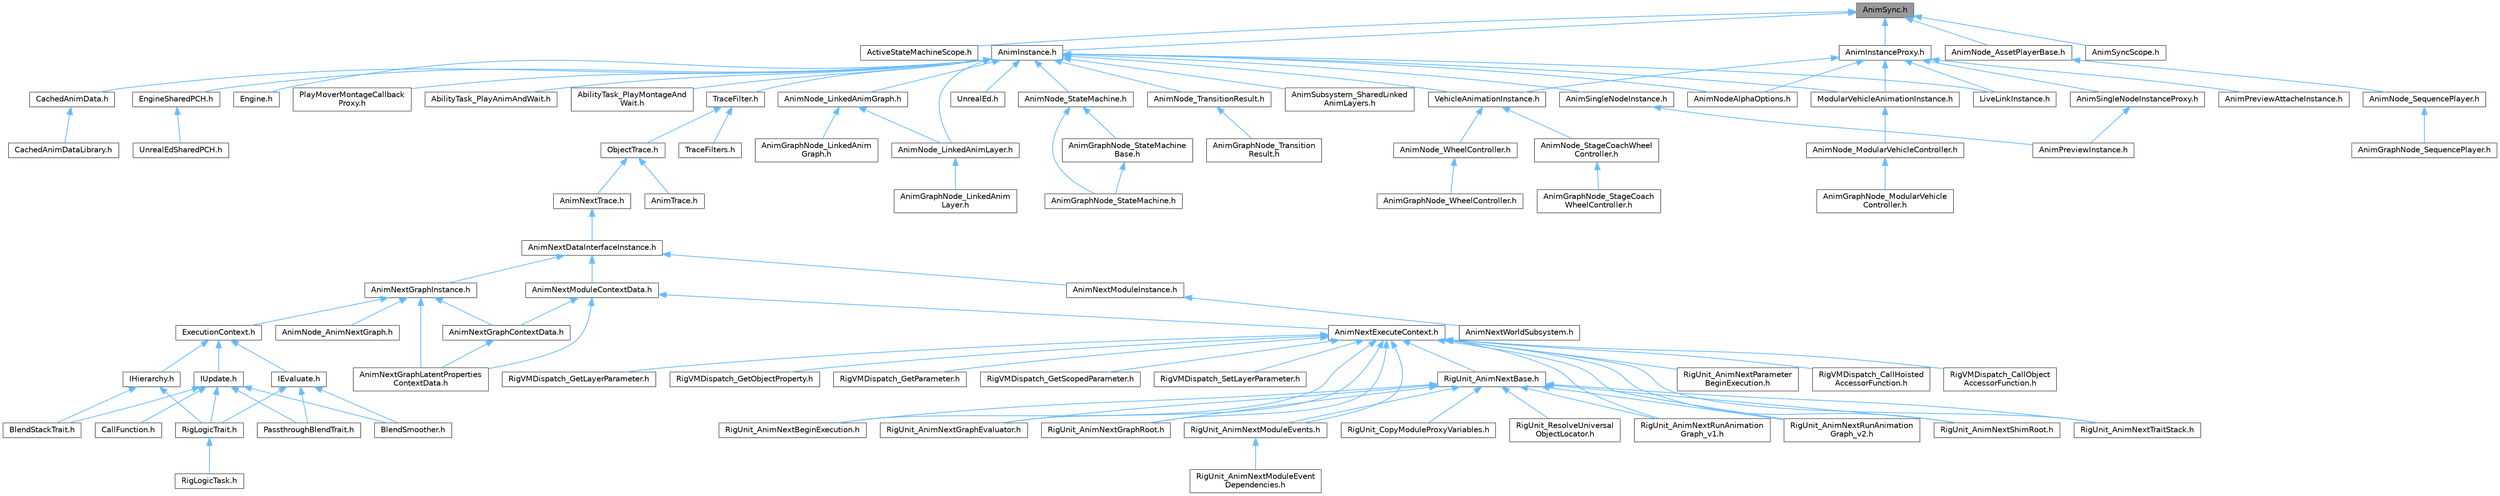 digraph "AnimSync.h"
{
 // INTERACTIVE_SVG=YES
 // LATEX_PDF_SIZE
  bgcolor="transparent";
  edge [fontname=Helvetica,fontsize=10,labelfontname=Helvetica,labelfontsize=10];
  node [fontname=Helvetica,fontsize=10,shape=box,height=0.2,width=0.4];
  Node1 [id="Node000001",label="AnimSync.h",height=0.2,width=0.4,color="gray40", fillcolor="grey60", style="filled", fontcolor="black",tooltip=" "];
  Node1 -> Node2 [id="edge1_Node000001_Node000002",dir="back",color="steelblue1",style="solid",tooltip=" "];
  Node2 [id="Node000002",label="ActiveStateMachineScope.h",height=0.2,width=0.4,color="grey40", fillcolor="white", style="filled",URL="$db/d6d/ActiveStateMachineScope_8h.html",tooltip=" "];
  Node1 -> Node3 [id="edge2_Node000001_Node000003",dir="back",color="steelblue1",style="solid",tooltip=" "];
  Node3 [id="Node000003",label="AnimInstance.h",height=0.2,width=0.4,color="grey40", fillcolor="white", style="filled",URL="$df/da0/AnimInstance_8h.html",tooltip=" "];
  Node3 -> Node4 [id="edge3_Node000003_Node000004",dir="back",color="steelblue1",style="solid",tooltip=" "];
  Node4 [id="Node000004",label="AbilityTask_PlayAnimAndWait.h",height=0.2,width=0.4,color="grey40", fillcolor="white", style="filled",URL="$d4/d50/AbilityTask__PlayAnimAndWait_8h.html",tooltip=" "];
  Node3 -> Node5 [id="edge4_Node000003_Node000005",dir="back",color="steelblue1",style="solid",tooltip=" "];
  Node5 [id="Node000005",label="AbilityTask_PlayMontageAnd\lWait.h",height=0.2,width=0.4,color="grey40", fillcolor="white", style="filled",URL="$de/d05/AbilityTask__PlayMontageAndWait_8h.html",tooltip=" "];
  Node3 -> Node6 [id="edge5_Node000003_Node000006",dir="back",color="steelblue1",style="solid",tooltip=" "];
  Node6 [id="Node000006",label="AnimNodeAlphaOptions.h",height=0.2,width=0.4,color="grey40", fillcolor="white", style="filled",URL="$df/d96/AnimNodeAlphaOptions_8h.html",tooltip=" "];
  Node3 -> Node7 [id="edge6_Node000003_Node000007",dir="back",color="steelblue1",style="solid",tooltip=" "];
  Node7 [id="Node000007",label="AnimNode_LinkedAnimGraph.h",height=0.2,width=0.4,color="grey40", fillcolor="white", style="filled",URL="$d8/d5e/AnimNode__LinkedAnimGraph_8h.html",tooltip=" "];
  Node7 -> Node8 [id="edge7_Node000007_Node000008",dir="back",color="steelblue1",style="solid",tooltip=" "];
  Node8 [id="Node000008",label="AnimGraphNode_LinkedAnim\lGraph.h",height=0.2,width=0.4,color="grey40", fillcolor="white", style="filled",URL="$da/dd5/AnimGraphNode__LinkedAnimGraph_8h.html",tooltip=" "];
  Node7 -> Node9 [id="edge8_Node000007_Node000009",dir="back",color="steelblue1",style="solid",tooltip=" "];
  Node9 [id="Node000009",label="AnimNode_LinkedAnimLayer.h",height=0.2,width=0.4,color="grey40", fillcolor="white", style="filled",URL="$da/d11/AnimNode__LinkedAnimLayer_8h.html",tooltip=" "];
  Node9 -> Node10 [id="edge9_Node000009_Node000010",dir="back",color="steelblue1",style="solid",tooltip=" "];
  Node10 [id="Node000010",label="AnimGraphNode_LinkedAnim\lLayer.h",height=0.2,width=0.4,color="grey40", fillcolor="white", style="filled",URL="$dc/d51/AnimGraphNode__LinkedAnimLayer_8h.html",tooltip=" "];
  Node3 -> Node9 [id="edge10_Node000003_Node000009",dir="back",color="steelblue1",style="solid",tooltip=" "];
  Node3 -> Node11 [id="edge11_Node000003_Node000011",dir="back",color="steelblue1",style="solid",tooltip=" "];
  Node11 [id="Node000011",label="AnimNode_StateMachine.h",height=0.2,width=0.4,color="grey40", fillcolor="white", style="filled",URL="$df/d8f/AnimNode__StateMachine_8h.html",tooltip=" "];
  Node11 -> Node12 [id="edge12_Node000011_Node000012",dir="back",color="steelblue1",style="solid",tooltip=" "];
  Node12 [id="Node000012",label="AnimGraphNode_StateMachine.h",height=0.2,width=0.4,color="grey40", fillcolor="white", style="filled",URL="$d9/d4d/AnimGraphNode__StateMachine_8h.html",tooltip=" "];
  Node11 -> Node13 [id="edge13_Node000011_Node000013",dir="back",color="steelblue1",style="solid",tooltip=" "];
  Node13 [id="Node000013",label="AnimGraphNode_StateMachine\lBase.h",height=0.2,width=0.4,color="grey40", fillcolor="white", style="filled",URL="$dc/d11/AnimGraphNode__StateMachineBase_8h.html",tooltip=" "];
  Node13 -> Node12 [id="edge14_Node000013_Node000012",dir="back",color="steelblue1",style="solid",tooltip=" "];
  Node3 -> Node14 [id="edge15_Node000003_Node000014",dir="back",color="steelblue1",style="solid",tooltip=" "];
  Node14 [id="Node000014",label="AnimNode_TransitionResult.h",height=0.2,width=0.4,color="grey40", fillcolor="white", style="filled",URL="$d7/d1b/AnimNode__TransitionResult_8h.html",tooltip=" "];
  Node14 -> Node15 [id="edge16_Node000014_Node000015",dir="back",color="steelblue1",style="solid",tooltip=" "];
  Node15 [id="Node000015",label="AnimGraphNode_Transition\lResult.h",height=0.2,width=0.4,color="grey40", fillcolor="white", style="filled",URL="$d7/d74/AnimGraphNode__TransitionResult_8h.html",tooltip=" "];
  Node3 -> Node16 [id="edge17_Node000003_Node000016",dir="back",color="steelblue1",style="solid",tooltip=" "];
  Node16 [id="Node000016",label="AnimSingleNodeInstance.h",height=0.2,width=0.4,color="grey40", fillcolor="white", style="filled",URL="$d1/df1/AnimSingleNodeInstance_8h.html",tooltip=" "];
  Node16 -> Node17 [id="edge18_Node000016_Node000017",dir="back",color="steelblue1",style="solid",tooltip=" "];
  Node17 [id="Node000017",label="AnimPreviewInstance.h",height=0.2,width=0.4,color="grey40", fillcolor="white", style="filled",URL="$d1/d84/AnimPreviewInstance_8h.html",tooltip=" "];
  Node3 -> Node18 [id="edge19_Node000003_Node000018",dir="back",color="steelblue1",style="solid",tooltip=" "];
  Node18 [id="Node000018",label="AnimSubsystem_SharedLinked\lAnimLayers.h",height=0.2,width=0.4,color="grey40", fillcolor="white", style="filled",URL="$d4/d47/AnimSubsystem__SharedLinkedAnimLayers_8h.html",tooltip=" "];
  Node3 -> Node19 [id="edge20_Node000003_Node000019",dir="back",color="steelblue1",style="solid",tooltip=" "];
  Node19 [id="Node000019",label="CachedAnimData.h",height=0.2,width=0.4,color="grey40", fillcolor="white", style="filled",URL="$dc/ddf/CachedAnimData_8h.html",tooltip=" "];
  Node19 -> Node20 [id="edge21_Node000019_Node000020",dir="back",color="steelblue1",style="solid",tooltip=" "];
  Node20 [id="Node000020",label="CachedAnimDataLibrary.h",height=0.2,width=0.4,color="grey40", fillcolor="white", style="filled",URL="$d2/dd7/CachedAnimDataLibrary_8h.html",tooltip=" "];
  Node3 -> Node21 [id="edge22_Node000003_Node000021",dir="back",color="steelblue1",style="solid",tooltip=" "];
  Node21 [id="Node000021",label="Engine.h",height=0.2,width=0.4,color="grey40", fillcolor="white", style="filled",URL="$d1/d34/Public_2Engine_8h.html",tooltip=" "];
  Node3 -> Node22 [id="edge23_Node000003_Node000022",dir="back",color="steelblue1",style="solid",tooltip=" "];
  Node22 [id="Node000022",label="EngineSharedPCH.h",height=0.2,width=0.4,color="grey40", fillcolor="white", style="filled",URL="$dc/dbb/EngineSharedPCH_8h.html",tooltip=" "];
  Node22 -> Node23 [id="edge24_Node000022_Node000023",dir="back",color="steelblue1",style="solid",tooltip=" "];
  Node23 [id="Node000023",label="UnrealEdSharedPCH.h",height=0.2,width=0.4,color="grey40", fillcolor="white", style="filled",URL="$d1/de6/UnrealEdSharedPCH_8h.html",tooltip=" "];
  Node3 -> Node24 [id="edge25_Node000003_Node000024",dir="back",color="steelblue1",style="solid",tooltip=" "];
  Node24 [id="Node000024",label="LiveLinkInstance.h",height=0.2,width=0.4,color="grey40", fillcolor="white", style="filled",URL="$d5/d97/LiveLinkInstance_8h.html",tooltip=" "];
  Node3 -> Node25 [id="edge26_Node000003_Node000025",dir="back",color="steelblue1",style="solid",tooltip=" "];
  Node25 [id="Node000025",label="ModularVehicleAnimationInstance.h",height=0.2,width=0.4,color="grey40", fillcolor="white", style="filled",URL="$d9/d14/ModularVehicleAnimationInstance_8h.html",tooltip=" "];
  Node25 -> Node26 [id="edge27_Node000025_Node000026",dir="back",color="steelblue1",style="solid",tooltip=" "];
  Node26 [id="Node000026",label="AnimNode_ModularVehicleController.h",height=0.2,width=0.4,color="grey40", fillcolor="white", style="filled",URL="$d8/d10/AnimNode__ModularVehicleController_8h.html",tooltip=" "];
  Node26 -> Node27 [id="edge28_Node000026_Node000027",dir="back",color="steelblue1",style="solid",tooltip=" "];
  Node27 [id="Node000027",label="AnimGraphNode_ModularVehicle\lController.h",height=0.2,width=0.4,color="grey40", fillcolor="white", style="filled",URL="$d3/d04/AnimGraphNode__ModularVehicleController_8h.html",tooltip=" "];
  Node3 -> Node28 [id="edge29_Node000003_Node000028",dir="back",color="steelblue1",style="solid",tooltip=" "];
  Node28 [id="Node000028",label="PlayMoverMontageCallback\lProxy.h",height=0.2,width=0.4,color="grey40", fillcolor="white", style="filled",URL="$d5/d5a/PlayMoverMontageCallbackProxy_8h.html",tooltip=" "];
  Node3 -> Node29 [id="edge30_Node000003_Node000029",dir="back",color="steelblue1",style="solid",tooltip=" "];
  Node29 [id="Node000029",label="TraceFilter.h",height=0.2,width=0.4,color="grey40", fillcolor="white", style="filled",URL="$de/dc1/TraceFilter_8h.html",tooltip=" "];
  Node29 -> Node30 [id="edge31_Node000029_Node000030",dir="back",color="steelblue1",style="solid",tooltip=" "];
  Node30 [id="Node000030",label="ObjectTrace.h",height=0.2,width=0.4,color="grey40", fillcolor="white", style="filled",URL="$d5/d70/ObjectTrace_8h.html",tooltip=" "];
  Node30 -> Node31 [id="edge32_Node000030_Node000031",dir="back",color="steelblue1",style="solid",tooltip=" "];
  Node31 [id="Node000031",label="AnimNextTrace.h",height=0.2,width=0.4,color="grey40", fillcolor="white", style="filled",URL="$d5/d1d/AnimNextTrace_8h.html",tooltip=" "];
  Node31 -> Node32 [id="edge33_Node000031_Node000032",dir="back",color="steelblue1",style="solid",tooltip=" "];
  Node32 [id="Node000032",label="AnimNextDataInterfaceInstance.h",height=0.2,width=0.4,color="grey40", fillcolor="white", style="filled",URL="$d4/dc0/AnimNextDataInterfaceInstance_8h.html",tooltip=" "];
  Node32 -> Node33 [id="edge34_Node000032_Node000033",dir="back",color="steelblue1",style="solid",tooltip=" "];
  Node33 [id="Node000033",label="AnimNextGraphInstance.h",height=0.2,width=0.4,color="grey40", fillcolor="white", style="filled",URL="$df/d5e/AnimNextGraphInstance_8h.html",tooltip=" "];
  Node33 -> Node34 [id="edge35_Node000033_Node000034",dir="back",color="steelblue1",style="solid",tooltip=" "];
  Node34 [id="Node000034",label="AnimNextGraphContextData.h",height=0.2,width=0.4,color="grey40", fillcolor="white", style="filled",URL="$d6/d0a/AnimNextGraphContextData_8h.html",tooltip=" "];
  Node34 -> Node35 [id="edge36_Node000034_Node000035",dir="back",color="steelblue1",style="solid",tooltip=" "];
  Node35 [id="Node000035",label="AnimNextGraphLatentProperties\lContextData.h",height=0.2,width=0.4,color="grey40", fillcolor="white", style="filled",URL="$da/d49/AnimNextGraphLatentPropertiesContextData_8h.html",tooltip=" "];
  Node33 -> Node35 [id="edge37_Node000033_Node000035",dir="back",color="steelblue1",style="solid",tooltip=" "];
  Node33 -> Node36 [id="edge38_Node000033_Node000036",dir="back",color="steelblue1",style="solid",tooltip=" "];
  Node36 [id="Node000036",label="AnimNode_AnimNextGraph.h",height=0.2,width=0.4,color="grey40", fillcolor="white", style="filled",URL="$d5/d20/AnimNode__AnimNextGraph_8h.html",tooltip=" "];
  Node33 -> Node37 [id="edge39_Node000033_Node000037",dir="back",color="steelblue1",style="solid",tooltip=" "];
  Node37 [id="Node000037",label="ExecutionContext.h",height=0.2,width=0.4,color="grey40", fillcolor="white", style="filled",URL="$d2/da1/ExecutionContext_8h.html",tooltip=" "];
  Node37 -> Node38 [id="edge40_Node000037_Node000038",dir="back",color="steelblue1",style="solid",tooltip=" "];
  Node38 [id="Node000038",label="IEvaluate.h",height=0.2,width=0.4,color="grey40", fillcolor="white", style="filled",URL="$d8/d35/IEvaluate_8h.html",tooltip=" "];
  Node38 -> Node39 [id="edge41_Node000038_Node000039",dir="back",color="steelblue1",style="solid",tooltip=" "];
  Node39 [id="Node000039",label="BlendSmoother.h",height=0.2,width=0.4,color="grey40", fillcolor="white", style="filled",URL="$d8/d3e/BlendSmoother_8h.html",tooltip=" "];
  Node38 -> Node40 [id="edge42_Node000038_Node000040",dir="back",color="steelblue1",style="solid",tooltip=" "];
  Node40 [id="Node000040",label="PassthroughBlendTrait.h",height=0.2,width=0.4,color="grey40", fillcolor="white", style="filled",URL="$d7/d0b/PassthroughBlendTrait_8h.html",tooltip=" "];
  Node38 -> Node41 [id="edge43_Node000038_Node000041",dir="back",color="steelblue1",style="solid",tooltip=" "];
  Node41 [id="Node000041",label="RigLogicTrait.h",height=0.2,width=0.4,color="grey40", fillcolor="white", style="filled",URL="$d7/dfd/RigLogicTrait_8h.html",tooltip=" "];
  Node41 -> Node42 [id="edge44_Node000041_Node000042",dir="back",color="steelblue1",style="solid",tooltip=" "];
  Node42 [id="Node000042",label="RigLogicTask.h",height=0.2,width=0.4,color="grey40", fillcolor="white", style="filled",URL="$dd/de7/RigLogicTask_8h.html",tooltip=" "];
  Node37 -> Node43 [id="edge45_Node000037_Node000043",dir="back",color="steelblue1",style="solid",tooltip=" "];
  Node43 [id="Node000043",label="IHierarchy.h",height=0.2,width=0.4,color="grey40", fillcolor="white", style="filled",URL="$d6/d76/IHierarchy_8h.html",tooltip=" "];
  Node43 -> Node44 [id="edge46_Node000043_Node000044",dir="back",color="steelblue1",style="solid",tooltip=" "];
  Node44 [id="Node000044",label="BlendStackTrait.h",height=0.2,width=0.4,color="grey40", fillcolor="white", style="filled",URL="$dd/dc9/BlendStackTrait_8h.html",tooltip=" "];
  Node43 -> Node41 [id="edge47_Node000043_Node000041",dir="back",color="steelblue1",style="solid",tooltip=" "];
  Node37 -> Node45 [id="edge48_Node000037_Node000045",dir="back",color="steelblue1",style="solid",tooltip=" "];
  Node45 [id="Node000045",label="IUpdate.h",height=0.2,width=0.4,color="grey40", fillcolor="white", style="filled",URL="$d9/d18/IUpdate_8h.html",tooltip=" "];
  Node45 -> Node39 [id="edge49_Node000045_Node000039",dir="back",color="steelblue1",style="solid",tooltip=" "];
  Node45 -> Node44 [id="edge50_Node000045_Node000044",dir="back",color="steelblue1",style="solid",tooltip=" "];
  Node45 -> Node46 [id="edge51_Node000045_Node000046",dir="back",color="steelblue1",style="solid",tooltip=" "];
  Node46 [id="Node000046",label="CallFunction.h",height=0.2,width=0.4,color="grey40", fillcolor="white", style="filled",URL="$d0/dcd/CallFunction_8h.html",tooltip=" "];
  Node45 -> Node40 [id="edge52_Node000045_Node000040",dir="back",color="steelblue1",style="solid",tooltip=" "];
  Node45 -> Node41 [id="edge53_Node000045_Node000041",dir="back",color="steelblue1",style="solid",tooltip=" "];
  Node32 -> Node47 [id="edge54_Node000032_Node000047",dir="back",color="steelblue1",style="solid",tooltip=" "];
  Node47 [id="Node000047",label="AnimNextModuleContextData.h",height=0.2,width=0.4,color="grey40", fillcolor="white", style="filled",URL="$d8/d3c/AnimNextModuleContextData_8h.html",tooltip=" "];
  Node47 -> Node48 [id="edge55_Node000047_Node000048",dir="back",color="steelblue1",style="solid",tooltip=" "];
  Node48 [id="Node000048",label="AnimNextExecuteContext.h",height=0.2,width=0.4,color="grey40", fillcolor="white", style="filled",URL="$de/da5/AnimNextExecuteContext_8h.html",tooltip=" "];
  Node48 -> Node49 [id="edge56_Node000048_Node000049",dir="back",color="steelblue1",style="solid",tooltip=" "];
  Node49 [id="Node000049",label="RigUnit_AnimNextBase.h",height=0.2,width=0.4,color="grey40", fillcolor="white", style="filled",URL="$df/d32/RigUnit__AnimNextBase_8h.html",tooltip=" "];
  Node49 -> Node50 [id="edge57_Node000049_Node000050",dir="back",color="steelblue1",style="solid",tooltip=" "];
  Node50 [id="Node000050",label="RigUnit_AnimNextBeginExecution.h",height=0.2,width=0.4,color="grey40", fillcolor="white", style="filled",URL="$df/d5a/RigUnit__AnimNextBeginExecution_8h.html",tooltip=" "];
  Node49 -> Node51 [id="edge58_Node000049_Node000051",dir="back",color="steelblue1",style="solid",tooltip=" "];
  Node51 [id="Node000051",label="RigUnit_AnimNextGraphEvaluator.h",height=0.2,width=0.4,color="grey40", fillcolor="white", style="filled",URL="$db/dea/RigUnit__AnimNextGraphEvaluator_8h.html",tooltip=" "];
  Node49 -> Node52 [id="edge59_Node000049_Node000052",dir="back",color="steelblue1",style="solid",tooltip=" "];
  Node52 [id="Node000052",label="RigUnit_AnimNextGraphRoot.h",height=0.2,width=0.4,color="grey40", fillcolor="white", style="filled",URL="$db/db2/RigUnit__AnimNextGraphRoot_8h.html",tooltip=" "];
  Node49 -> Node53 [id="edge60_Node000049_Node000053",dir="back",color="steelblue1",style="solid",tooltip=" "];
  Node53 [id="Node000053",label="RigUnit_AnimNextModuleEvents.h",height=0.2,width=0.4,color="grey40", fillcolor="white", style="filled",URL="$db/d6a/RigUnit__AnimNextModuleEvents_8h.html",tooltip=" "];
  Node53 -> Node54 [id="edge61_Node000053_Node000054",dir="back",color="steelblue1",style="solid",tooltip=" "];
  Node54 [id="Node000054",label="RigUnit_AnimNextModuleEvent\lDependencies.h",height=0.2,width=0.4,color="grey40", fillcolor="white", style="filled",URL="$d3/dde/RigUnit__AnimNextModuleEventDependencies_8h.html",tooltip=" "];
  Node49 -> Node55 [id="edge62_Node000049_Node000055",dir="back",color="steelblue1",style="solid",tooltip=" "];
  Node55 [id="Node000055",label="RigUnit_AnimNextRunAnimation\lGraph_v1.h",height=0.2,width=0.4,color="grey40", fillcolor="white", style="filled",URL="$d1/df7/RigUnit__AnimNextRunAnimationGraph__v1_8h.html",tooltip=" "];
  Node49 -> Node56 [id="edge63_Node000049_Node000056",dir="back",color="steelblue1",style="solid",tooltip=" "];
  Node56 [id="Node000056",label="RigUnit_AnimNextRunAnimation\lGraph_v2.h",height=0.2,width=0.4,color="grey40", fillcolor="white", style="filled",URL="$d6/d84/RigUnit__AnimNextRunAnimationGraph__v2_8h.html",tooltip=" "];
  Node49 -> Node57 [id="edge64_Node000049_Node000057",dir="back",color="steelblue1",style="solid",tooltip=" "];
  Node57 [id="Node000057",label="RigUnit_AnimNextShimRoot.h",height=0.2,width=0.4,color="grey40", fillcolor="white", style="filled",URL="$de/d67/RigUnit__AnimNextShimRoot_8h.html",tooltip=" "];
  Node49 -> Node58 [id="edge65_Node000049_Node000058",dir="back",color="steelblue1",style="solid",tooltip=" "];
  Node58 [id="Node000058",label="RigUnit_AnimNextTraitStack.h",height=0.2,width=0.4,color="grey40", fillcolor="white", style="filled",URL="$d0/d14/RigUnit__AnimNextTraitStack_8h.html",tooltip=" "];
  Node49 -> Node59 [id="edge66_Node000049_Node000059",dir="back",color="steelblue1",style="solid",tooltip=" "];
  Node59 [id="Node000059",label="RigUnit_CopyModuleProxyVariables.h",height=0.2,width=0.4,color="grey40", fillcolor="white", style="filled",URL="$d8/d2f/RigUnit__CopyModuleProxyVariables_8h.html",tooltip=" "];
  Node49 -> Node60 [id="edge67_Node000049_Node000060",dir="back",color="steelblue1",style="solid",tooltip=" "];
  Node60 [id="Node000060",label="RigUnit_ResolveUniversal\lObjectLocator.h",height=0.2,width=0.4,color="grey40", fillcolor="white", style="filled",URL="$d2/d10/RigUnit__ResolveUniversalObjectLocator_8h.html",tooltip=" "];
  Node48 -> Node50 [id="edge68_Node000048_Node000050",dir="back",color="steelblue1",style="solid",tooltip=" "];
  Node48 -> Node51 [id="edge69_Node000048_Node000051",dir="back",color="steelblue1",style="solid",tooltip=" "];
  Node48 -> Node52 [id="edge70_Node000048_Node000052",dir="back",color="steelblue1",style="solid",tooltip=" "];
  Node48 -> Node53 [id="edge71_Node000048_Node000053",dir="back",color="steelblue1",style="solid",tooltip=" "];
  Node48 -> Node61 [id="edge72_Node000048_Node000061",dir="back",color="steelblue1",style="solid",tooltip=" "];
  Node61 [id="Node000061",label="RigUnit_AnimNextParameter\lBeginExecution.h",height=0.2,width=0.4,color="grey40", fillcolor="white", style="filled",URL="$df/d50/RigUnit__AnimNextParameterBeginExecution_8h.html",tooltip=" "];
  Node48 -> Node55 [id="edge73_Node000048_Node000055",dir="back",color="steelblue1",style="solid",tooltip=" "];
  Node48 -> Node56 [id="edge74_Node000048_Node000056",dir="back",color="steelblue1",style="solid",tooltip=" "];
  Node48 -> Node57 [id="edge75_Node000048_Node000057",dir="back",color="steelblue1",style="solid",tooltip=" "];
  Node48 -> Node58 [id="edge76_Node000048_Node000058",dir="back",color="steelblue1",style="solid",tooltip=" "];
  Node48 -> Node62 [id="edge77_Node000048_Node000062",dir="back",color="steelblue1",style="solid",tooltip=" "];
  Node62 [id="Node000062",label="RigVMDispatch_CallHoisted\lAccessorFunction.h",height=0.2,width=0.4,color="grey40", fillcolor="white", style="filled",URL="$d1/d9e/RigVMDispatch__CallHoistedAccessorFunction_8h.html",tooltip=" "];
  Node48 -> Node63 [id="edge78_Node000048_Node000063",dir="back",color="steelblue1",style="solid",tooltip=" "];
  Node63 [id="Node000063",label="RigVMDispatch_CallObject\lAccessorFunction.h",height=0.2,width=0.4,color="grey40", fillcolor="white", style="filled",URL="$de/da6/RigVMDispatch__CallObjectAccessorFunction_8h.html",tooltip=" "];
  Node48 -> Node64 [id="edge79_Node000048_Node000064",dir="back",color="steelblue1",style="solid",tooltip=" "];
  Node64 [id="Node000064",label="RigVMDispatch_GetLayerParameter.h",height=0.2,width=0.4,color="grey40", fillcolor="white", style="filled",URL="$d1/dad/RigVMDispatch__GetLayerParameter_8h.html",tooltip=" "];
  Node48 -> Node65 [id="edge80_Node000048_Node000065",dir="back",color="steelblue1",style="solid",tooltip=" "];
  Node65 [id="Node000065",label="RigVMDispatch_GetObjectProperty.h",height=0.2,width=0.4,color="grey40", fillcolor="white", style="filled",URL="$d3/d6d/RigVMDispatch__GetObjectProperty_8h.html",tooltip=" "];
  Node48 -> Node66 [id="edge81_Node000048_Node000066",dir="back",color="steelblue1",style="solid",tooltip=" "];
  Node66 [id="Node000066",label="RigVMDispatch_GetParameter.h",height=0.2,width=0.4,color="grey40", fillcolor="white", style="filled",URL="$dd/d34/RigVMDispatch__GetParameter_8h.html",tooltip=" "];
  Node48 -> Node67 [id="edge82_Node000048_Node000067",dir="back",color="steelblue1",style="solid",tooltip=" "];
  Node67 [id="Node000067",label="RigVMDispatch_GetScopedParameter.h",height=0.2,width=0.4,color="grey40", fillcolor="white", style="filled",URL="$d0/dc7/RigVMDispatch__GetScopedParameter_8h.html",tooltip=" "];
  Node48 -> Node68 [id="edge83_Node000048_Node000068",dir="back",color="steelblue1",style="solid",tooltip=" "];
  Node68 [id="Node000068",label="RigVMDispatch_SetLayerParameter.h",height=0.2,width=0.4,color="grey40", fillcolor="white", style="filled",URL="$d8/de9/RigVMDispatch__SetLayerParameter_8h.html",tooltip=" "];
  Node47 -> Node34 [id="edge84_Node000047_Node000034",dir="back",color="steelblue1",style="solid",tooltip=" "];
  Node47 -> Node35 [id="edge85_Node000047_Node000035",dir="back",color="steelblue1",style="solid",tooltip=" "];
  Node32 -> Node69 [id="edge86_Node000032_Node000069",dir="back",color="steelblue1",style="solid",tooltip=" "];
  Node69 [id="Node000069",label="AnimNextModuleInstance.h",height=0.2,width=0.4,color="grey40", fillcolor="white", style="filled",URL="$d7/dbe/AnimNextModuleInstance_8h.html",tooltip=" "];
  Node69 -> Node70 [id="edge87_Node000069_Node000070",dir="back",color="steelblue1",style="solid",tooltip=" "];
  Node70 [id="Node000070",label="AnimNextWorldSubsystem.h",height=0.2,width=0.4,color="grey40", fillcolor="white", style="filled",URL="$df/d2f/AnimNextWorldSubsystem_8h.html",tooltip=" "];
  Node30 -> Node71 [id="edge88_Node000030_Node000071",dir="back",color="steelblue1",style="solid",tooltip=" "];
  Node71 [id="Node000071",label="AnimTrace.h",height=0.2,width=0.4,color="grey40", fillcolor="white", style="filled",URL="$dd/d95/AnimTrace_8h.html",tooltip=" "];
  Node29 -> Node72 [id="edge89_Node000029_Node000072",dir="back",color="steelblue1",style="solid",tooltip=" "];
  Node72 [id="Node000072",label="TraceFilters.h",height=0.2,width=0.4,color="grey40", fillcolor="white", style="filled",URL="$de/dc9/TraceFilters_8h.html",tooltip=" "];
  Node3 -> Node73 [id="edge90_Node000003_Node000073",dir="back",color="steelblue1",style="solid",tooltip=" "];
  Node73 [id="Node000073",label="UnrealEd.h",height=0.2,width=0.4,color="grey40", fillcolor="white", style="filled",URL="$d2/d5f/UnrealEd_8h.html",tooltip=" "];
  Node3 -> Node74 [id="edge91_Node000003_Node000074",dir="back",color="steelblue1",style="solid",tooltip=" "];
  Node74 [id="Node000074",label="VehicleAnimationInstance.h",height=0.2,width=0.4,color="grey40", fillcolor="white", style="filled",URL="$d4/dc8/VehicleAnimationInstance_8h.html",tooltip=" "];
  Node74 -> Node75 [id="edge92_Node000074_Node000075",dir="back",color="steelblue1",style="solid",tooltip=" "];
  Node75 [id="Node000075",label="AnimNode_StageCoachWheel\lController.h",height=0.2,width=0.4,color="grey40", fillcolor="white", style="filled",URL="$d0/d68/AnimNode__StageCoachWheelController_8h.html",tooltip=" "];
  Node75 -> Node76 [id="edge93_Node000075_Node000076",dir="back",color="steelblue1",style="solid",tooltip=" "];
  Node76 [id="Node000076",label="AnimGraphNode_StageCoach\lWheelController.h",height=0.2,width=0.4,color="grey40", fillcolor="white", style="filled",URL="$d6/dbe/AnimGraphNode__StageCoachWheelController_8h.html",tooltip=" "];
  Node74 -> Node77 [id="edge94_Node000074_Node000077",dir="back",color="steelblue1",style="solid",tooltip=" "];
  Node77 [id="Node000077",label="AnimNode_WheelController.h",height=0.2,width=0.4,color="grey40", fillcolor="white", style="filled",URL="$d4/dbf/AnimNode__WheelController_8h.html",tooltip=" "];
  Node77 -> Node78 [id="edge95_Node000077_Node000078",dir="back",color="steelblue1",style="solid",tooltip=" "];
  Node78 [id="Node000078",label="AnimGraphNode_WheelController.h",height=0.2,width=0.4,color="grey40", fillcolor="white", style="filled",URL="$df/de4/AnimGraphNode__WheelController_8h.html",tooltip=" "];
  Node1 -> Node79 [id="edge96_Node000001_Node000079",dir="back",color="steelblue1",style="solid",tooltip=" "];
  Node79 [id="Node000079",label="AnimInstanceProxy.h",height=0.2,width=0.4,color="grey40", fillcolor="white", style="filled",URL="$d6/d6e/AnimInstanceProxy_8h.html",tooltip=" "];
  Node79 -> Node6 [id="edge97_Node000079_Node000006",dir="back",color="steelblue1",style="solid",tooltip=" "];
  Node79 -> Node80 [id="edge98_Node000079_Node000080",dir="back",color="steelblue1",style="solid",tooltip=" "];
  Node80 [id="Node000080",label="AnimPreviewAttacheInstance.h",height=0.2,width=0.4,color="grey40", fillcolor="white", style="filled",URL="$d8/dda/AnimPreviewAttacheInstance_8h.html",tooltip=" "];
  Node79 -> Node81 [id="edge99_Node000079_Node000081",dir="back",color="steelblue1",style="solid",tooltip=" "];
  Node81 [id="Node000081",label="AnimSingleNodeInstanceProxy.h",height=0.2,width=0.4,color="grey40", fillcolor="white", style="filled",URL="$dc/de5/AnimSingleNodeInstanceProxy_8h.html",tooltip=" "];
  Node81 -> Node17 [id="edge100_Node000081_Node000017",dir="back",color="steelblue1",style="solid",tooltip=" "];
  Node79 -> Node24 [id="edge101_Node000079_Node000024",dir="back",color="steelblue1",style="solid",tooltip=" "];
  Node79 -> Node25 [id="edge102_Node000079_Node000025",dir="back",color="steelblue1",style="solid",tooltip=" "];
  Node79 -> Node74 [id="edge103_Node000079_Node000074",dir="back",color="steelblue1",style="solid",tooltip=" "];
  Node1 -> Node82 [id="edge104_Node000001_Node000082",dir="back",color="steelblue1",style="solid",tooltip=" "];
  Node82 [id="Node000082",label="AnimNode_AssetPlayerBase.h",height=0.2,width=0.4,color="grey40", fillcolor="white", style="filled",URL="$db/d4a/AnimNode__AssetPlayerBase_8h.html",tooltip=" "];
  Node82 -> Node83 [id="edge105_Node000082_Node000083",dir="back",color="steelblue1",style="solid",tooltip=" "];
  Node83 [id="Node000083",label="AnimNode_SequencePlayer.h",height=0.2,width=0.4,color="grey40", fillcolor="white", style="filled",URL="$d6/d7e/AnimNode__SequencePlayer_8h.html",tooltip=" "];
  Node83 -> Node84 [id="edge106_Node000083_Node000084",dir="back",color="steelblue1",style="solid",tooltip=" "];
  Node84 [id="Node000084",label="AnimGraphNode_SequencePlayer.h",height=0.2,width=0.4,color="grey40", fillcolor="white", style="filled",URL="$d2/d91/AnimGraphNode__SequencePlayer_8h.html",tooltip=" "];
  Node1 -> Node85 [id="edge107_Node000001_Node000085",dir="back",color="steelblue1",style="solid",tooltip=" "];
  Node85 [id="Node000085",label="AnimSyncScope.h",height=0.2,width=0.4,color="grey40", fillcolor="white", style="filled",URL="$dc/d23/AnimSyncScope_8h.html",tooltip=" "];
}
